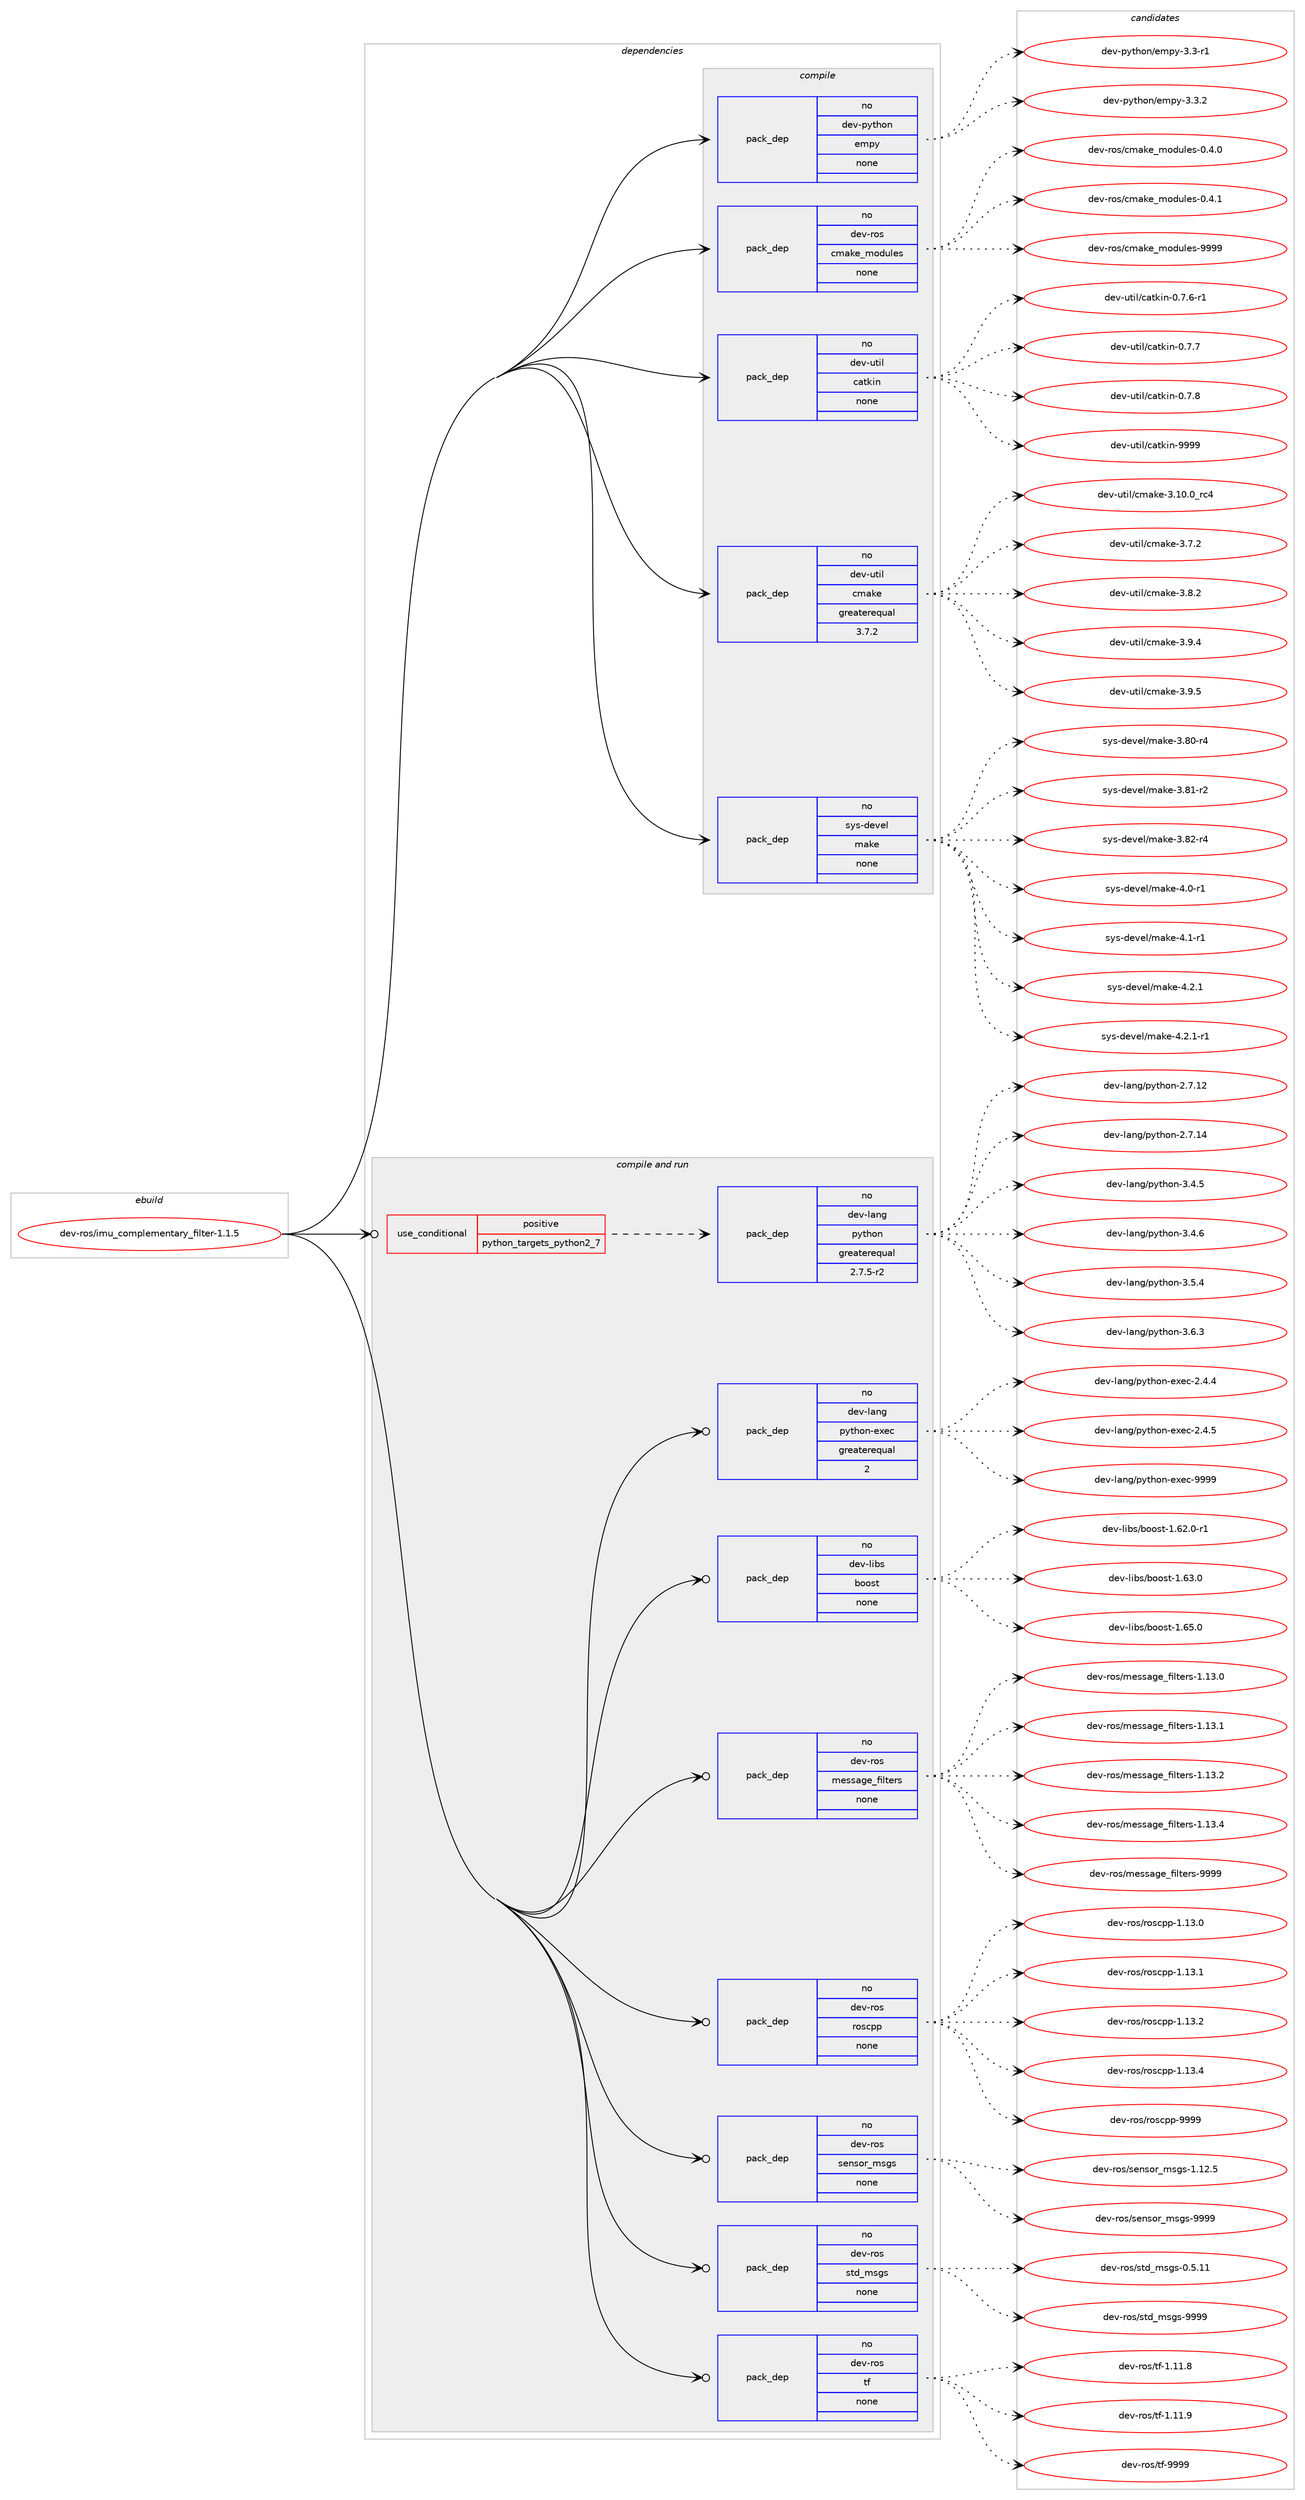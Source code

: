 digraph prolog {

# *************
# Graph options
# *************

newrank=true;
concentrate=true;
compound=true;
graph [rankdir=LR,fontname=Helvetica,fontsize=10,ranksep=1.5];#, ranksep=2.5, nodesep=0.2];
edge  [arrowhead=vee];
node  [fontname=Helvetica,fontsize=10];

# **********
# The ebuild
# **********

subgraph cluster_leftcol {
color=gray;
rank=same;
label=<<i>ebuild</i>>;
id [label="dev-ros/imu_complementary_filter-1.1.5", color=red, width=4, href="../dev-ros/imu_complementary_filter-1.1.5.svg"];
}

# ****************
# The dependencies
# ****************

subgraph cluster_midcol {
color=gray;
label=<<i>dependencies</i>>;
subgraph cluster_compile {
fillcolor="#eeeeee";
style=filled;
label=<<i>compile</i>>;
subgraph pack153390 {
dependency202913 [label=<<TABLE BORDER="0" CELLBORDER="1" CELLSPACING="0" CELLPADDING="4" WIDTH="220"><TR><TD ROWSPAN="6" CELLPADDING="30">pack_dep</TD></TR><TR><TD WIDTH="110">no</TD></TR><TR><TD>dev-python</TD></TR><TR><TD>empy</TD></TR><TR><TD>none</TD></TR><TR><TD></TD></TR></TABLE>>, shape=none, color=blue];
}
id:e -> dependency202913:w [weight=20,style="solid",arrowhead="vee"];
subgraph pack153391 {
dependency202914 [label=<<TABLE BORDER="0" CELLBORDER="1" CELLSPACING="0" CELLPADDING="4" WIDTH="220"><TR><TD ROWSPAN="6" CELLPADDING="30">pack_dep</TD></TR><TR><TD WIDTH="110">no</TD></TR><TR><TD>dev-ros</TD></TR><TR><TD>cmake_modules</TD></TR><TR><TD>none</TD></TR><TR><TD></TD></TR></TABLE>>, shape=none, color=blue];
}
id:e -> dependency202914:w [weight=20,style="solid",arrowhead="vee"];
subgraph pack153392 {
dependency202915 [label=<<TABLE BORDER="0" CELLBORDER="1" CELLSPACING="0" CELLPADDING="4" WIDTH="220"><TR><TD ROWSPAN="6" CELLPADDING="30">pack_dep</TD></TR><TR><TD WIDTH="110">no</TD></TR><TR><TD>dev-util</TD></TR><TR><TD>catkin</TD></TR><TR><TD>none</TD></TR><TR><TD></TD></TR></TABLE>>, shape=none, color=blue];
}
id:e -> dependency202915:w [weight=20,style="solid",arrowhead="vee"];
subgraph pack153393 {
dependency202916 [label=<<TABLE BORDER="0" CELLBORDER="1" CELLSPACING="0" CELLPADDING="4" WIDTH="220"><TR><TD ROWSPAN="6" CELLPADDING="30">pack_dep</TD></TR><TR><TD WIDTH="110">no</TD></TR><TR><TD>dev-util</TD></TR><TR><TD>cmake</TD></TR><TR><TD>greaterequal</TD></TR><TR><TD>3.7.2</TD></TR></TABLE>>, shape=none, color=blue];
}
id:e -> dependency202916:w [weight=20,style="solid",arrowhead="vee"];
subgraph pack153394 {
dependency202917 [label=<<TABLE BORDER="0" CELLBORDER="1" CELLSPACING="0" CELLPADDING="4" WIDTH="220"><TR><TD ROWSPAN="6" CELLPADDING="30">pack_dep</TD></TR><TR><TD WIDTH="110">no</TD></TR><TR><TD>sys-devel</TD></TR><TR><TD>make</TD></TR><TR><TD>none</TD></TR><TR><TD></TD></TR></TABLE>>, shape=none, color=blue];
}
id:e -> dependency202917:w [weight=20,style="solid",arrowhead="vee"];
}
subgraph cluster_compileandrun {
fillcolor="#eeeeee";
style=filled;
label=<<i>compile and run</i>>;
subgraph cond45536 {
dependency202918 [label=<<TABLE BORDER="0" CELLBORDER="1" CELLSPACING="0" CELLPADDING="4"><TR><TD ROWSPAN="3" CELLPADDING="10">use_conditional</TD></TR><TR><TD>positive</TD></TR><TR><TD>python_targets_python2_7</TD></TR></TABLE>>, shape=none, color=red];
subgraph pack153395 {
dependency202919 [label=<<TABLE BORDER="0" CELLBORDER="1" CELLSPACING="0" CELLPADDING="4" WIDTH="220"><TR><TD ROWSPAN="6" CELLPADDING="30">pack_dep</TD></TR><TR><TD WIDTH="110">no</TD></TR><TR><TD>dev-lang</TD></TR><TR><TD>python</TD></TR><TR><TD>greaterequal</TD></TR><TR><TD>2.7.5-r2</TD></TR></TABLE>>, shape=none, color=blue];
}
dependency202918:e -> dependency202919:w [weight=20,style="dashed",arrowhead="vee"];
}
id:e -> dependency202918:w [weight=20,style="solid",arrowhead="odotvee"];
subgraph pack153396 {
dependency202920 [label=<<TABLE BORDER="0" CELLBORDER="1" CELLSPACING="0" CELLPADDING="4" WIDTH="220"><TR><TD ROWSPAN="6" CELLPADDING="30">pack_dep</TD></TR><TR><TD WIDTH="110">no</TD></TR><TR><TD>dev-lang</TD></TR><TR><TD>python-exec</TD></TR><TR><TD>greaterequal</TD></TR><TR><TD>2</TD></TR></TABLE>>, shape=none, color=blue];
}
id:e -> dependency202920:w [weight=20,style="solid",arrowhead="odotvee"];
subgraph pack153397 {
dependency202921 [label=<<TABLE BORDER="0" CELLBORDER="1" CELLSPACING="0" CELLPADDING="4" WIDTH="220"><TR><TD ROWSPAN="6" CELLPADDING="30">pack_dep</TD></TR><TR><TD WIDTH="110">no</TD></TR><TR><TD>dev-libs</TD></TR><TR><TD>boost</TD></TR><TR><TD>none</TD></TR><TR><TD></TD></TR></TABLE>>, shape=none, color=blue];
}
id:e -> dependency202921:w [weight=20,style="solid",arrowhead="odotvee"];
subgraph pack153398 {
dependency202922 [label=<<TABLE BORDER="0" CELLBORDER="1" CELLSPACING="0" CELLPADDING="4" WIDTH="220"><TR><TD ROWSPAN="6" CELLPADDING="30">pack_dep</TD></TR><TR><TD WIDTH="110">no</TD></TR><TR><TD>dev-ros</TD></TR><TR><TD>message_filters</TD></TR><TR><TD>none</TD></TR><TR><TD></TD></TR></TABLE>>, shape=none, color=blue];
}
id:e -> dependency202922:w [weight=20,style="solid",arrowhead="odotvee"];
subgraph pack153399 {
dependency202923 [label=<<TABLE BORDER="0" CELLBORDER="1" CELLSPACING="0" CELLPADDING="4" WIDTH="220"><TR><TD ROWSPAN="6" CELLPADDING="30">pack_dep</TD></TR><TR><TD WIDTH="110">no</TD></TR><TR><TD>dev-ros</TD></TR><TR><TD>roscpp</TD></TR><TR><TD>none</TD></TR><TR><TD></TD></TR></TABLE>>, shape=none, color=blue];
}
id:e -> dependency202923:w [weight=20,style="solid",arrowhead="odotvee"];
subgraph pack153400 {
dependency202924 [label=<<TABLE BORDER="0" CELLBORDER="1" CELLSPACING="0" CELLPADDING="4" WIDTH="220"><TR><TD ROWSPAN="6" CELLPADDING="30">pack_dep</TD></TR><TR><TD WIDTH="110">no</TD></TR><TR><TD>dev-ros</TD></TR><TR><TD>sensor_msgs</TD></TR><TR><TD>none</TD></TR><TR><TD></TD></TR></TABLE>>, shape=none, color=blue];
}
id:e -> dependency202924:w [weight=20,style="solid",arrowhead="odotvee"];
subgraph pack153401 {
dependency202925 [label=<<TABLE BORDER="0" CELLBORDER="1" CELLSPACING="0" CELLPADDING="4" WIDTH="220"><TR><TD ROWSPAN="6" CELLPADDING="30">pack_dep</TD></TR><TR><TD WIDTH="110">no</TD></TR><TR><TD>dev-ros</TD></TR><TR><TD>std_msgs</TD></TR><TR><TD>none</TD></TR><TR><TD></TD></TR></TABLE>>, shape=none, color=blue];
}
id:e -> dependency202925:w [weight=20,style="solid",arrowhead="odotvee"];
subgraph pack153402 {
dependency202926 [label=<<TABLE BORDER="0" CELLBORDER="1" CELLSPACING="0" CELLPADDING="4" WIDTH="220"><TR><TD ROWSPAN="6" CELLPADDING="30">pack_dep</TD></TR><TR><TD WIDTH="110">no</TD></TR><TR><TD>dev-ros</TD></TR><TR><TD>tf</TD></TR><TR><TD>none</TD></TR><TR><TD></TD></TR></TABLE>>, shape=none, color=blue];
}
id:e -> dependency202926:w [weight=20,style="solid",arrowhead="odotvee"];
}
subgraph cluster_run {
fillcolor="#eeeeee";
style=filled;
label=<<i>run</i>>;
}
}

# **************
# The candidates
# **************

subgraph cluster_choices {
rank=same;
color=gray;
label=<<i>candidates</i>>;

subgraph choice153390 {
color=black;
nodesep=1;
choice1001011184511212111610411111047101109112121455146514511449 [label="dev-python/empy-3.3-r1", color=red, width=4,href="../dev-python/empy-3.3-r1.svg"];
choice1001011184511212111610411111047101109112121455146514650 [label="dev-python/empy-3.3.2", color=red, width=4,href="../dev-python/empy-3.3.2.svg"];
dependency202913:e -> choice1001011184511212111610411111047101109112121455146514511449:w [style=dotted,weight="100"];
dependency202913:e -> choice1001011184511212111610411111047101109112121455146514650:w [style=dotted,weight="100"];
}
subgraph choice153391 {
color=black;
nodesep=1;
choice1001011184511411111547991099710710195109111100117108101115454846524648 [label="dev-ros/cmake_modules-0.4.0", color=red, width=4,href="../dev-ros/cmake_modules-0.4.0.svg"];
choice1001011184511411111547991099710710195109111100117108101115454846524649 [label="dev-ros/cmake_modules-0.4.1", color=red, width=4,href="../dev-ros/cmake_modules-0.4.1.svg"];
choice10010111845114111115479910997107101951091111001171081011154557575757 [label="dev-ros/cmake_modules-9999", color=red, width=4,href="../dev-ros/cmake_modules-9999.svg"];
dependency202914:e -> choice1001011184511411111547991099710710195109111100117108101115454846524648:w [style=dotted,weight="100"];
dependency202914:e -> choice1001011184511411111547991099710710195109111100117108101115454846524649:w [style=dotted,weight="100"];
dependency202914:e -> choice10010111845114111115479910997107101951091111001171081011154557575757:w [style=dotted,weight="100"];
}
subgraph choice153392 {
color=black;
nodesep=1;
choice100101118451171161051084799971161071051104548465546544511449 [label="dev-util/catkin-0.7.6-r1", color=red, width=4,href="../dev-util/catkin-0.7.6-r1.svg"];
choice10010111845117116105108479997116107105110454846554655 [label="dev-util/catkin-0.7.7", color=red, width=4,href="../dev-util/catkin-0.7.7.svg"];
choice10010111845117116105108479997116107105110454846554656 [label="dev-util/catkin-0.7.8", color=red, width=4,href="../dev-util/catkin-0.7.8.svg"];
choice100101118451171161051084799971161071051104557575757 [label="dev-util/catkin-9999", color=red, width=4,href="../dev-util/catkin-9999.svg"];
dependency202915:e -> choice100101118451171161051084799971161071051104548465546544511449:w [style=dotted,weight="100"];
dependency202915:e -> choice10010111845117116105108479997116107105110454846554655:w [style=dotted,weight="100"];
dependency202915:e -> choice10010111845117116105108479997116107105110454846554656:w [style=dotted,weight="100"];
dependency202915:e -> choice100101118451171161051084799971161071051104557575757:w [style=dotted,weight="100"];
}
subgraph choice153393 {
color=black;
nodesep=1;
choice1001011184511711610510847991099710710145514649484648951149952 [label="dev-util/cmake-3.10.0_rc4", color=red, width=4,href="../dev-util/cmake-3.10.0_rc4.svg"];
choice10010111845117116105108479910997107101455146554650 [label="dev-util/cmake-3.7.2", color=red, width=4,href="../dev-util/cmake-3.7.2.svg"];
choice10010111845117116105108479910997107101455146564650 [label="dev-util/cmake-3.8.2", color=red, width=4,href="../dev-util/cmake-3.8.2.svg"];
choice10010111845117116105108479910997107101455146574652 [label="dev-util/cmake-3.9.4", color=red, width=4,href="../dev-util/cmake-3.9.4.svg"];
choice10010111845117116105108479910997107101455146574653 [label="dev-util/cmake-3.9.5", color=red, width=4,href="../dev-util/cmake-3.9.5.svg"];
dependency202916:e -> choice1001011184511711610510847991099710710145514649484648951149952:w [style=dotted,weight="100"];
dependency202916:e -> choice10010111845117116105108479910997107101455146554650:w [style=dotted,weight="100"];
dependency202916:e -> choice10010111845117116105108479910997107101455146564650:w [style=dotted,weight="100"];
dependency202916:e -> choice10010111845117116105108479910997107101455146574652:w [style=dotted,weight="100"];
dependency202916:e -> choice10010111845117116105108479910997107101455146574653:w [style=dotted,weight="100"];
}
subgraph choice153394 {
color=black;
nodesep=1;
choice11512111545100101118101108471099710710145514656484511452 [label="sys-devel/make-3.80-r4", color=red, width=4,href="../sys-devel/make-3.80-r4.svg"];
choice11512111545100101118101108471099710710145514656494511450 [label="sys-devel/make-3.81-r2", color=red, width=4,href="../sys-devel/make-3.81-r2.svg"];
choice11512111545100101118101108471099710710145514656504511452 [label="sys-devel/make-3.82-r4", color=red, width=4,href="../sys-devel/make-3.82-r4.svg"];
choice115121115451001011181011084710997107101455246484511449 [label="sys-devel/make-4.0-r1", color=red, width=4,href="../sys-devel/make-4.0-r1.svg"];
choice115121115451001011181011084710997107101455246494511449 [label="sys-devel/make-4.1-r1", color=red, width=4,href="../sys-devel/make-4.1-r1.svg"];
choice115121115451001011181011084710997107101455246504649 [label="sys-devel/make-4.2.1", color=red, width=4,href="../sys-devel/make-4.2.1.svg"];
choice1151211154510010111810110847109971071014552465046494511449 [label="sys-devel/make-4.2.1-r1", color=red, width=4,href="../sys-devel/make-4.2.1-r1.svg"];
dependency202917:e -> choice11512111545100101118101108471099710710145514656484511452:w [style=dotted,weight="100"];
dependency202917:e -> choice11512111545100101118101108471099710710145514656494511450:w [style=dotted,weight="100"];
dependency202917:e -> choice11512111545100101118101108471099710710145514656504511452:w [style=dotted,weight="100"];
dependency202917:e -> choice115121115451001011181011084710997107101455246484511449:w [style=dotted,weight="100"];
dependency202917:e -> choice115121115451001011181011084710997107101455246494511449:w [style=dotted,weight="100"];
dependency202917:e -> choice115121115451001011181011084710997107101455246504649:w [style=dotted,weight="100"];
dependency202917:e -> choice1151211154510010111810110847109971071014552465046494511449:w [style=dotted,weight="100"];
}
subgraph choice153395 {
color=black;
nodesep=1;
choice10010111845108971101034711212111610411111045504655464950 [label="dev-lang/python-2.7.12", color=red, width=4,href="../dev-lang/python-2.7.12.svg"];
choice10010111845108971101034711212111610411111045504655464952 [label="dev-lang/python-2.7.14", color=red, width=4,href="../dev-lang/python-2.7.14.svg"];
choice100101118451089711010347112121116104111110455146524653 [label="dev-lang/python-3.4.5", color=red, width=4,href="../dev-lang/python-3.4.5.svg"];
choice100101118451089711010347112121116104111110455146524654 [label="dev-lang/python-3.4.6", color=red, width=4,href="../dev-lang/python-3.4.6.svg"];
choice100101118451089711010347112121116104111110455146534652 [label="dev-lang/python-3.5.4", color=red, width=4,href="../dev-lang/python-3.5.4.svg"];
choice100101118451089711010347112121116104111110455146544651 [label="dev-lang/python-3.6.3", color=red, width=4,href="../dev-lang/python-3.6.3.svg"];
dependency202919:e -> choice10010111845108971101034711212111610411111045504655464950:w [style=dotted,weight="100"];
dependency202919:e -> choice10010111845108971101034711212111610411111045504655464952:w [style=dotted,weight="100"];
dependency202919:e -> choice100101118451089711010347112121116104111110455146524653:w [style=dotted,weight="100"];
dependency202919:e -> choice100101118451089711010347112121116104111110455146524654:w [style=dotted,weight="100"];
dependency202919:e -> choice100101118451089711010347112121116104111110455146534652:w [style=dotted,weight="100"];
dependency202919:e -> choice100101118451089711010347112121116104111110455146544651:w [style=dotted,weight="100"];
}
subgraph choice153396 {
color=black;
nodesep=1;
choice1001011184510897110103471121211161041111104510112010199455046524652 [label="dev-lang/python-exec-2.4.4", color=red, width=4,href="../dev-lang/python-exec-2.4.4.svg"];
choice1001011184510897110103471121211161041111104510112010199455046524653 [label="dev-lang/python-exec-2.4.5", color=red, width=4,href="../dev-lang/python-exec-2.4.5.svg"];
choice10010111845108971101034711212111610411111045101120101994557575757 [label="dev-lang/python-exec-9999", color=red, width=4,href="../dev-lang/python-exec-9999.svg"];
dependency202920:e -> choice1001011184510897110103471121211161041111104510112010199455046524652:w [style=dotted,weight="100"];
dependency202920:e -> choice1001011184510897110103471121211161041111104510112010199455046524653:w [style=dotted,weight="100"];
dependency202920:e -> choice10010111845108971101034711212111610411111045101120101994557575757:w [style=dotted,weight="100"];
}
subgraph choice153397 {
color=black;
nodesep=1;
choice10010111845108105981154798111111115116454946545046484511449 [label="dev-libs/boost-1.62.0-r1", color=red, width=4,href="../dev-libs/boost-1.62.0-r1.svg"];
choice1001011184510810598115479811111111511645494654514648 [label="dev-libs/boost-1.63.0", color=red, width=4,href="../dev-libs/boost-1.63.0.svg"];
choice1001011184510810598115479811111111511645494654534648 [label="dev-libs/boost-1.65.0", color=red, width=4,href="../dev-libs/boost-1.65.0.svg"];
dependency202921:e -> choice10010111845108105981154798111111115116454946545046484511449:w [style=dotted,weight="100"];
dependency202921:e -> choice1001011184510810598115479811111111511645494654514648:w [style=dotted,weight="100"];
dependency202921:e -> choice1001011184510810598115479811111111511645494654534648:w [style=dotted,weight="100"];
}
subgraph choice153398 {
color=black;
nodesep=1;
choice1001011184511411111547109101115115971031019510210510811610111411545494649514648 [label="dev-ros/message_filters-1.13.0", color=red, width=4,href="../dev-ros/message_filters-1.13.0.svg"];
choice1001011184511411111547109101115115971031019510210510811610111411545494649514649 [label="dev-ros/message_filters-1.13.1", color=red, width=4,href="../dev-ros/message_filters-1.13.1.svg"];
choice1001011184511411111547109101115115971031019510210510811610111411545494649514650 [label="dev-ros/message_filters-1.13.2", color=red, width=4,href="../dev-ros/message_filters-1.13.2.svg"];
choice1001011184511411111547109101115115971031019510210510811610111411545494649514652 [label="dev-ros/message_filters-1.13.4", color=red, width=4,href="../dev-ros/message_filters-1.13.4.svg"];
choice100101118451141111154710910111511597103101951021051081161011141154557575757 [label="dev-ros/message_filters-9999", color=red, width=4,href="../dev-ros/message_filters-9999.svg"];
dependency202922:e -> choice1001011184511411111547109101115115971031019510210510811610111411545494649514648:w [style=dotted,weight="100"];
dependency202922:e -> choice1001011184511411111547109101115115971031019510210510811610111411545494649514649:w [style=dotted,weight="100"];
dependency202922:e -> choice1001011184511411111547109101115115971031019510210510811610111411545494649514650:w [style=dotted,weight="100"];
dependency202922:e -> choice1001011184511411111547109101115115971031019510210510811610111411545494649514652:w [style=dotted,weight="100"];
dependency202922:e -> choice100101118451141111154710910111511597103101951021051081161011141154557575757:w [style=dotted,weight="100"];
}
subgraph choice153399 {
color=black;
nodesep=1;
choice10010111845114111115471141111159911211245494649514648 [label="dev-ros/roscpp-1.13.0", color=red, width=4,href="../dev-ros/roscpp-1.13.0.svg"];
choice10010111845114111115471141111159911211245494649514649 [label="dev-ros/roscpp-1.13.1", color=red, width=4,href="../dev-ros/roscpp-1.13.1.svg"];
choice10010111845114111115471141111159911211245494649514650 [label="dev-ros/roscpp-1.13.2", color=red, width=4,href="../dev-ros/roscpp-1.13.2.svg"];
choice10010111845114111115471141111159911211245494649514652 [label="dev-ros/roscpp-1.13.4", color=red, width=4,href="../dev-ros/roscpp-1.13.4.svg"];
choice1001011184511411111547114111115991121124557575757 [label="dev-ros/roscpp-9999", color=red, width=4,href="../dev-ros/roscpp-9999.svg"];
dependency202923:e -> choice10010111845114111115471141111159911211245494649514648:w [style=dotted,weight="100"];
dependency202923:e -> choice10010111845114111115471141111159911211245494649514649:w [style=dotted,weight="100"];
dependency202923:e -> choice10010111845114111115471141111159911211245494649514650:w [style=dotted,weight="100"];
dependency202923:e -> choice10010111845114111115471141111159911211245494649514652:w [style=dotted,weight="100"];
dependency202923:e -> choice1001011184511411111547114111115991121124557575757:w [style=dotted,weight="100"];
}
subgraph choice153400 {
color=black;
nodesep=1;
choice10010111845114111115471151011101151111149510911510311545494649504653 [label="dev-ros/sensor_msgs-1.12.5", color=red, width=4,href="../dev-ros/sensor_msgs-1.12.5.svg"];
choice1001011184511411111547115101110115111114951091151031154557575757 [label="dev-ros/sensor_msgs-9999", color=red, width=4,href="../dev-ros/sensor_msgs-9999.svg"];
dependency202924:e -> choice10010111845114111115471151011101151111149510911510311545494649504653:w [style=dotted,weight="100"];
dependency202924:e -> choice1001011184511411111547115101110115111114951091151031154557575757:w [style=dotted,weight="100"];
}
subgraph choice153401 {
color=black;
nodesep=1;
choice10010111845114111115471151161009510911510311545484653464949 [label="dev-ros/std_msgs-0.5.11", color=red, width=4,href="../dev-ros/std_msgs-0.5.11.svg"];
choice1001011184511411111547115116100951091151031154557575757 [label="dev-ros/std_msgs-9999", color=red, width=4,href="../dev-ros/std_msgs-9999.svg"];
dependency202925:e -> choice10010111845114111115471151161009510911510311545484653464949:w [style=dotted,weight="100"];
dependency202925:e -> choice1001011184511411111547115116100951091151031154557575757:w [style=dotted,weight="100"];
}
subgraph choice153402 {
color=black;
nodesep=1;
choice100101118451141111154711610245494649494656 [label="dev-ros/tf-1.11.8", color=red, width=4,href="../dev-ros/tf-1.11.8.svg"];
choice100101118451141111154711610245494649494657 [label="dev-ros/tf-1.11.9", color=red, width=4,href="../dev-ros/tf-1.11.9.svg"];
choice10010111845114111115471161024557575757 [label="dev-ros/tf-9999", color=red, width=4,href="../dev-ros/tf-9999.svg"];
dependency202926:e -> choice100101118451141111154711610245494649494656:w [style=dotted,weight="100"];
dependency202926:e -> choice100101118451141111154711610245494649494657:w [style=dotted,weight="100"];
dependency202926:e -> choice10010111845114111115471161024557575757:w [style=dotted,weight="100"];
}
}

}
